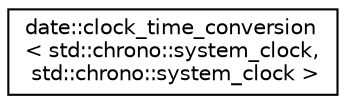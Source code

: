 digraph "Graphical Class Hierarchy"
{
 // LATEX_PDF_SIZE
  edge [fontname="Helvetica",fontsize="10",labelfontname="Helvetica",labelfontsize="10"];
  node [fontname="Helvetica",fontsize="10",shape=record];
  rankdir="LR";
  Node0 [label="date::clock_time_conversion\l\< std::chrono::system_clock,\l std::chrono::system_clock \>",height=0.2,width=0.4,color="black", fillcolor="white", style="filled",URL="$structdate_1_1clock__time__conversion_3_01std_1_1chrono_1_1system__clock_00_01std_1_1chrono_1_1system__clock_01_4.html",tooltip=" "];
}
